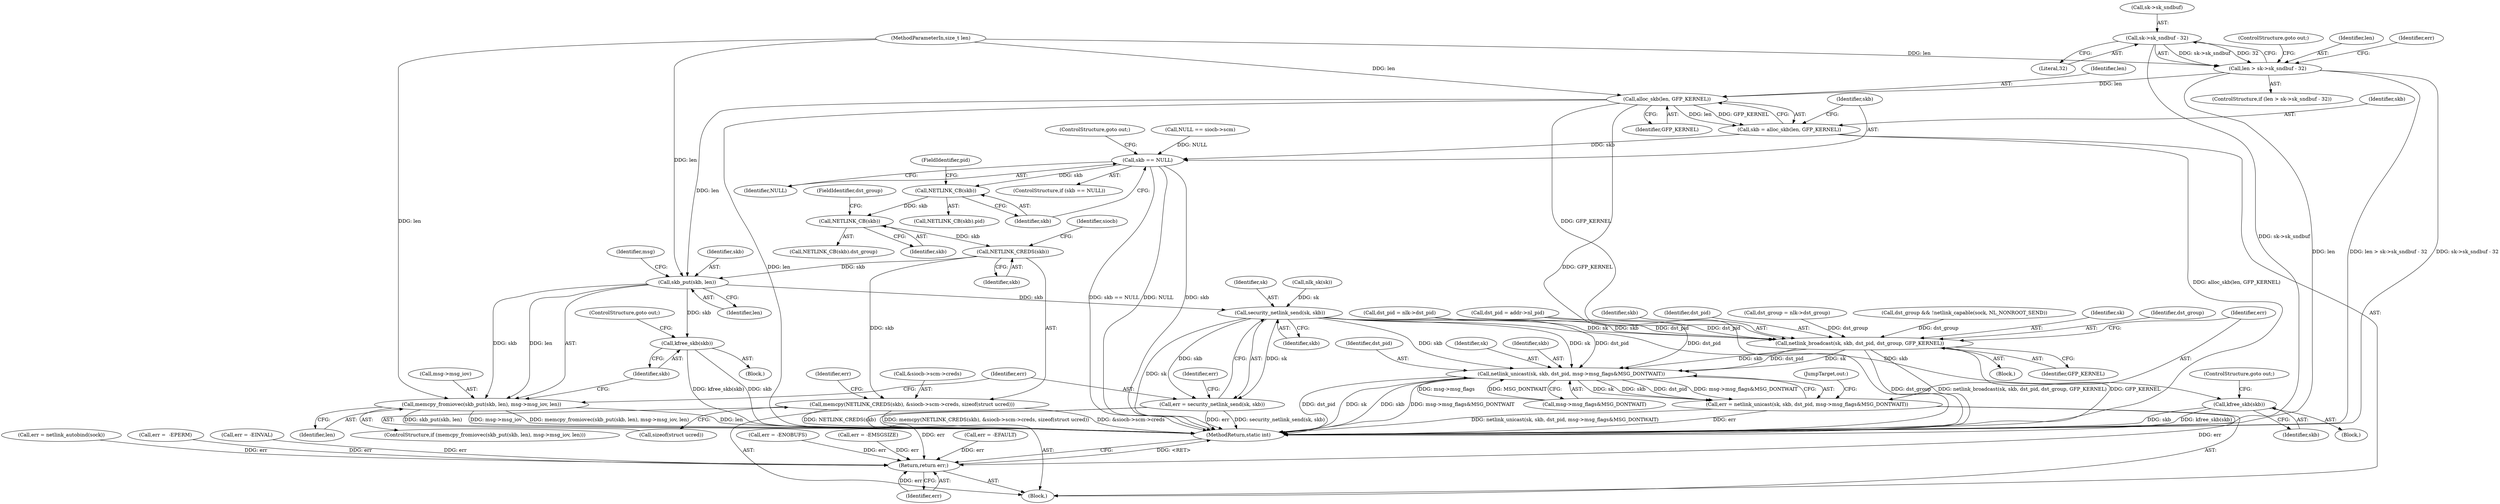 digraph "0_linux_e0e3cea46d31d23dc40df0a49a7a2c04fe8edfea@pointer" {
"1000240" [label="(Call,sk->sk_sndbuf - 32)"];
"1000238" [label="(Call,len > sk->sk_sndbuf - 32)"];
"1000252" [label="(Call,alloc_skb(len, GFP_KERNEL))"];
"1000250" [label="(Call,skb = alloc_skb(len, GFP_KERNEL))"];
"1000256" [label="(Call,skb == NULL)"];
"1000262" [label="(Call,NETLINK_CB(skb))"];
"1000270" [label="(Call,NETLINK_CB(skb))"];
"1000275" [label="(Call,NETLINK_CREDS(skb))"];
"1000274" [label="(Call,memcpy(NETLINK_CREDS(skb), &siocb->scm->creds, sizeof(struct ucred)))"];
"1000291" [label="(Call,skb_put(skb, len))"];
"1000290" [label="(Call,memcpy_fromiovec(skb_put(skb, len), msg->msg_iov, len))"];
"1000299" [label="(Call,kfree_skb(skb))"];
"1000304" [label="(Call,security_netlink_send(sk, skb))"];
"1000302" [label="(Call,err = security_netlink_send(sk, skb))"];
"1000343" [label="(Return,return err;)"];
"1000310" [label="(Call,kfree_skb(skb))"];
"1000321" [label="(Call,netlink_broadcast(sk, skb, dst_pid, dst_group, GFP_KERNEL))"];
"1000329" [label="(Call,netlink_unicast(sk, skb, dst_pid, msg->msg_flags&MSG_DONTWAIT))"];
"1000327" [label="(Call,err = netlink_unicast(sk, skb, dst_pid, msg->msg_flags&MSG_DONTWAIT))"];
"1000263" [label="(Identifier,skb)"];
"1000274" [label="(Call,memcpy(NETLINK_CREDS(skb), &siocb->scm->creds, sizeof(struct ucred)))"];
"1000272" [label="(FieldIdentifier,dst_group)"];
"1000245" [label="(ControlStructure,goto out;)"];
"1000257" [label="(Identifier,skb)"];
"1000250" [label="(Call,skb = alloc_skb(len, GFP_KERNEL))"];
"1000303" [label="(Identifier,err)"];
"1000280" [label="(Identifier,siocb)"];
"1000297" [label="(Identifier,len)"];
"1000291" [label="(Call,skb_put(skb, len))"];
"1000292" [label="(Identifier,skb)"];
"1000143" [label="(Call,NULL == siocb->scm)"];
"1000275" [label="(Call,NETLINK_CREDS(skb))"];
"1000254" [label="(Identifier,GFP_KERNEL)"];
"1000345" [label="(MethodReturn,static int)"];
"1000304" [label="(Call,security_netlink_send(sk, skb))"];
"1000196" [label="(Call,err =  -EPERM)"];
"1000239" [label="(Identifier,len)"];
"1000312" [label="(ControlStructure,goto out;)"];
"1000270" [label="(Call,NETLINK_CB(skb))"];
"1000344" [label="(Identifier,err)"];
"1000327" [label="(Call,err = netlink_unicast(sk, skb, dst_pid, msg->msg_flags&MSG_DONTWAIT))"];
"1000306" [label="(Identifier,skb)"];
"1000293" [label="(Identifier,len)"];
"1000185" [label="(Call,dst_pid = addr->nl_pid)"];
"1000300" [label="(Identifier,skb)"];
"1000104" [label="(MethodParameterIn,size_t len)"];
"1000261" [label="(Call,NETLINK_CB(skb).pid)"];
"1000294" [label="(Call,msg->msg_iov)"];
"1000277" [label="(Call,&siocb->scm->creds)"];
"1000328" [label="(Identifier,err)"];
"1000286" [label="(Identifier,err)"];
"1000309" [label="(Block,)"];
"1000283" [label="(Call,sizeof(struct ucred))"];
"1000299" [label="(Call,kfree_skb(skb))"];
"1000290" [label="(Call,memcpy_fromiovec(skb_put(skb, len), msg->msg_iov, len))"];
"1000329" [label="(Call,netlink_unicast(sk, skb, dst_pid, msg->msg_flags&MSG_DONTWAIT))"];
"1000174" [label="(Call,err = -EINVAL)"];
"1000323" [label="(Identifier,skb)"];
"1000233" [label="(Call,err = -EMSGSIZE)"];
"1000343" [label="(Return,return err;)"];
"1000259" [label="(ControlStructure,goto out;)"];
"1000244" [label="(Literal,32)"];
"1000332" [label="(Identifier,dst_pid)"];
"1000237" [label="(ControlStructure,if (len > sk->sk_sndbuf - 32))"];
"1000298" [label="(Block,)"];
"1000333" [label="(Call,msg->msg_flags&MSG_DONTWAIT)"];
"1000251" [label="(Identifier,skb)"];
"1000240" [label="(Call,sk->sk_sndbuf - 32)"];
"1000324" [label="(Identifier,dst_pid)"];
"1000295" [label="(Identifier,msg)"];
"1000302" [label="(Call,err = security_netlink_send(sk, skb))"];
"1000311" [label="(Identifier,skb)"];
"1000215" [label="(Call,dst_group = nlk->dst_group)"];
"1000201" [label="(Call,dst_group && !netlink_capable(sock, NL_NONROOT_SEND))"];
"1000315" [label="(Block,)"];
"1000247" [label="(Identifier,err)"];
"1000256" [label="(Call,skb == NULL)"];
"1000264" [label="(FieldIdentifier,pid)"];
"1000330" [label="(Identifier,sk)"];
"1000338" [label="(JumpTarget,out:)"];
"1000322" [label="(Identifier,sk)"];
"1000310" [label="(Call,kfree_skb(skb))"];
"1000325" [label="(Identifier,dst_group)"];
"1000253" [label="(Identifier,len)"];
"1000120" [label="(Call,nlk_sk(sk))"];
"1000246" [label="(Call,err = -ENOBUFS)"];
"1000269" [label="(Call,NETLINK_CB(skb).dst_group)"];
"1000326" [label="(Identifier,GFP_KERNEL)"];
"1000331" [label="(Identifier,skb)"];
"1000271" [label="(Identifier,skb)"];
"1000262" [label="(Call,NETLINK_CB(skb))"];
"1000210" [label="(Call,dst_pid = nlk->dst_pid)"];
"1000258" [label="(Identifier,NULL)"];
"1000289" [label="(ControlStructure,if (memcpy_fromiovec(skb_put(skb, len), msg->msg_iov, len)))"];
"1000305" [label="(Identifier,sk)"];
"1000241" [label="(Call,sk->sk_sndbuf)"];
"1000301" [label="(ControlStructure,goto out;)"];
"1000238" [label="(Call,len > sk->sk_sndbuf - 32)"];
"1000308" [label="(Identifier,err)"];
"1000105" [label="(Block,)"];
"1000285" [label="(Call,err = -EFAULT)"];
"1000321" [label="(Call,netlink_broadcast(sk, skb, dst_pid, dst_group, GFP_KERNEL))"];
"1000252" [label="(Call,alloc_skb(len, GFP_KERNEL))"];
"1000276" [label="(Identifier,skb)"];
"1000226" [label="(Call,err = netlink_autobind(sock))"];
"1000255" [label="(ControlStructure,if (skb == NULL))"];
"1000240" -> "1000238"  [label="AST: "];
"1000240" -> "1000244"  [label="CFG: "];
"1000241" -> "1000240"  [label="AST: "];
"1000244" -> "1000240"  [label="AST: "];
"1000238" -> "1000240"  [label="CFG: "];
"1000240" -> "1000345"  [label="DDG: sk->sk_sndbuf"];
"1000240" -> "1000238"  [label="DDG: sk->sk_sndbuf"];
"1000240" -> "1000238"  [label="DDG: 32"];
"1000238" -> "1000237"  [label="AST: "];
"1000239" -> "1000238"  [label="AST: "];
"1000245" -> "1000238"  [label="CFG: "];
"1000247" -> "1000238"  [label="CFG: "];
"1000238" -> "1000345"  [label="DDG: len"];
"1000238" -> "1000345"  [label="DDG: sk->sk_sndbuf - 32"];
"1000238" -> "1000345"  [label="DDG: len > sk->sk_sndbuf - 32"];
"1000104" -> "1000238"  [label="DDG: len"];
"1000238" -> "1000252"  [label="DDG: len"];
"1000252" -> "1000250"  [label="AST: "];
"1000252" -> "1000254"  [label="CFG: "];
"1000253" -> "1000252"  [label="AST: "];
"1000254" -> "1000252"  [label="AST: "];
"1000250" -> "1000252"  [label="CFG: "];
"1000252" -> "1000345"  [label="DDG: len"];
"1000252" -> "1000345"  [label="DDG: GFP_KERNEL"];
"1000252" -> "1000250"  [label="DDG: len"];
"1000252" -> "1000250"  [label="DDG: GFP_KERNEL"];
"1000104" -> "1000252"  [label="DDG: len"];
"1000252" -> "1000291"  [label="DDG: len"];
"1000252" -> "1000321"  [label="DDG: GFP_KERNEL"];
"1000250" -> "1000105"  [label="AST: "];
"1000251" -> "1000250"  [label="AST: "];
"1000257" -> "1000250"  [label="CFG: "];
"1000250" -> "1000345"  [label="DDG: alloc_skb(len, GFP_KERNEL)"];
"1000250" -> "1000256"  [label="DDG: skb"];
"1000256" -> "1000255"  [label="AST: "];
"1000256" -> "1000258"  [label="CFG: "];
"1000257" -> "1000256"  [label="AST: "];
"1000258" -> "1000256"  [label="AST: "];
"1000259" -> "1000256"  [label="CFG: "];
"1000263" -> "1000256"  [label="CFG: "];
"1000256" -> "1000345"  [label="DDG: NULL"];
"1000256" -> "1000345"  [label="DDG: skb"];
"1000256" -> "1000345"  [label="DDG: skb == NULL"];
"1000143" -> "1000256"  [label="DDG: NULL"];
"1000256" -> "1000262"  [label="DDG: skb"];
"1000262" -> "1000261"  [label="AST: "];
"1000262" -> "1000263"  [label="CFG: "];
"1000263" -> "1000262"  [label="AST: "];
"1000264" -> "1000262"  [label="CFG: "];
"1000262" -> "1000270"  [label="DDG: skb"];
"1000270" -> "1000269"  [label="AST: "];
"1000270" -> "1000271"  [label="CFG: "];
"1000271" -> "1000270"  [label="AST: "];
"1000272" -> "1000270"  [label="CFG: "];
"1000270" -> "1000275"  [label="DDG: skb"];
"1000275" -> "1000274"  [label="AST: "];
"1000275" -> "1000276"  [label="CFG: "];
"1000276" -> "1000275"  [label="AST: "];
"1000280" -> "1000275"  [label="CFG: "];
"1000275" -> "1000274"  [label="DDG: skb"];
"1000275" -> "1000291"  [label="DDG: skb"];
"1000274" -> "1000105"  [label="AST: "];
"1000274" -> "1000283"  [label="CFG: "];
"1000277" -> "1000274"  [label="AST: "];
"1000283" -> "1000274"  [label="AST: "];
"1000286" -> "1000274"  [label="CFG: "];
"1000274" -> "1000345"  [label="DDG: NETLINK_CREDS(skb)"];
"1000274" -> "1000345"  [label="DDG: memcpy(NETLINK_CREDS(skb), &siocb->scm->creds, sizeof(struct ucred))"];
"1000274" -> "1000345"  [label="DDG: &siocb->scm->creds"];
"1000291" -> "1000290"  [label="AST: "];
"1000291" -> "1000293"  [label="CFG: "];
"1000292" -> "1000291"  [label="AST: "];
"1000293" -> "1000291"  [label="AST: "];
"1000295" -> "1000291"  [label="CFG: "];
"1000291" -> "1000290"  [label="DDG: skb"];
"1000291" -> "1000290"  [label="DDG: len"];
"1000104" -> "1000291"  [label="DDG: len"];
"1000291" -> "1000299"  [label="DDG: skb"];
"1000291" -> "1000304"  [label="DDG: skb"];
"1000290" -> "1000289"  [label="AST: "];
"1000290" -> "1000297"  [label="CFG: "];
"1000294" -> "1000290"  [label="AST: "];
"1000297" -> "1000290"  [label="AST: "];
"1000300" -> "1000290"  [label="CFG: "];
"1000303" -> "1000290"  [label="CFG: "];
"1000290" -> "1000345"  [label="DDG: skb_put(skb, len)"];
"1000290" -> "1000345"  [label="DDG: msg->msg_iov"];
"1000290" -> "1000345"  [label="DDG: memcpy_fromiovec(skb_put(skb, len), msg->msg_iov, len)"];
"1000290" -> "1000345"  [label="DDG: len"];
"1000104" -> "1000290"  [label="DDG: len"];
"1000299" -> "1000298"  [label="AST: "];
"1000299" -> "1000300"  [label="CFG: "];
"1000300" -> "1000299"  [label="AST: "];
"1000301" -> "1000299"  [label="CFG: "];
"1000299" -> "1000345"  [label="DDG: kfree_skb(skb)"];
"1000299" -> "1000345"  [label="DDG: skb"];
"1000304" -> "1000302"  [label="AST: "];
"1000304" -> "1000306"  [label="CFG: "];
"1000305" -> "1000304"  [label="AST: "];
"1000306" -> "1000304"  [label="AST: "];
"1000302" -> "1000304"  [label="CFG: "];
"1000304" -> "1000345"  [label="DDG: sk"];
"1000304" -> "1000302"  [label="DDG: sk"];
"1000304" -> "1000302"  [label="DDG: skb"];
"1000120" -> "1000304"  [label="DDG: sk"];
"1000304" -> "1000310"  [label="DDG: skb"];
"1000304" -> "1000321"  [label="DDG: sk"];
"1000304" -> "1000321"  [label="DDG: skb"];
"1000304" -> "1000329"  [label="DDG: sk"];
"1000304" -> "1000329"  [label="DDG: skb"];
"1000302" -> "1000105"  [label="AST: "];
"1000303" -> "1000302"  [label="AST: "];
"1000308" -> "1000302"  [label="CFG: "];
"1000302" -> "1000345"  [label="DDG: security_netlink_send(sk, skb)"];
"1000302" -> "1000345"  [label="DDG: err"];
"1000302" -> "1000343"  [label="DDG: err"];
"1000343" -> "1000105"  [label="AST: "];
"1000343" -> "1000344"  [label="CFG: "];
"1000344" -> "1000343"  [label="AST: "];
"1000345" -> "1000343"  [label="CFG: "];
"1000343" -> "1000345"  [label="DDG: <RET>"];
"1000344" -> "1000343"  [label="DDG: err"];
"1000285" -> "1000343"  [label="DDG: err"];
"1000226" -> "1000343"  [label="DDG: err"];
"1000327" -> "1000343"  [label="DDG: err"];
"1000196" -> "1000343"  [label="DDG: err"];
"1000233" -> "1000343"  [label="DDG: err"];
"1000174" -> "1000343"  [label="DDG: err"];
"1000246" -> "1000343"  [label="DDG: err"];
"1000310" -> "1000309"  [label="AST: "];
"1000310" -> "1000311"  [label="CFG: "];
"1000311" -> "1000310"  [label="AST: "];
"1000312" -> "1000310"  [label="CFG: "];
"1000310" -> "1000345"  [label="DDG: kfree_skb(skb)"];
"1000310" -> "1000345"  [label="DDG: skb"];
"1000321" -> "1000315"  [label="AST: "];
"1000321" -> "1000326"  [label="CFG: "];
"1000322" -> "1000321"  [label="AST: "];
"1000323" -> "1000321"  [label="AST: "];
"1000324" -> "1000321"  [label="AST: "];
"1000325" -> "1000321"  [label="AST: "];
"1000326" -> "1000321"  [label="AST: "];
"1000328" -> "1000321"  [label="CFG: "];
"1000321" -> "1000345"  [label="DDG: GFP_KERNEL"];
"1000321" -> "1000345"  [label="DDG: dst_group"];
"1000321" -> "1000345"  [label="DDG: netlink_broadcast(sk, skb, dst_pid, dst_group, GFP_KERNEL)"];
"1000185" -> "1000321"  [label="DDG: dst_pid"];
"1000210" -> "1000321"  [label="DDG: dst_pid"];
"1000215" -> "1000321"  [label="DDG: dst_group"];
"1000201" -> "1000321"  [label="DDG: dst_group"];
"1000321" -> "1000329"  [label="DDG: sk"];
"1000321" -> "1000329"  [label="DDG: skb"];
"1000321" -> "1000329"  [label="DDG: dst_pid"];
"1000329" -> "1000327"  [label="AST: "];
"1000329" -> "1000333"  [label="CFG: "];
"1000330" -> "1000329"  [label="AST: "];
"1000331" -> "1000329"  [label="AST: "];
"1000332" -> "1000329"  [label="AST: "];
"1000333" -> "1000329"  [label="AST: "];
"1000327" -> "1000329"  [label="CFG: "];
"1000329" -> "1000345"  [label="DDG: skb"];
"1000329" -> "1000345"  [label="DDG: msg->msg_flags&MSG_DONTWAIT"];
"1000329" -> "1000345"  [label="DDG: dst_pid"];
"1000329" -> "1000345"  [label="DDG: sk"];
"1000329" -> "1000327"  [label="DDG: sk"];
"1000329" -> "1000327"  [label="DDG: skb"];
"1000329" -> "1000327"  [label="DDG: dst_pid"];
"1000329" -> "1000327"  [label="DDG: msg->msg_flags&MSG_DONTWAIT"];
"1000185" -> "1000329"  [label="DDG: dst_pid"];
"1000210" -> "1000329"  [label="DDG: dst_pid"];
"1000333" -> "1000329"  [label="DDG: msg->msg_flags"];
"1000333" -> "1000329"  [label="DDG: MSG_DONTWAIT"];
"1000327" -> "1000105"  [label="AST: "];
"1000328" -> "1000327"  [label="AST: "];
"1000338" -> "1000327"  [label="CFG: "];
"1000327" -> "1000345"  [label="DDG: err"];
"1000327" -> "1000345"  [label="DDG: netlink_unicast(sk, skb, dst_pid, msg->msg_flags&MSG_DONTWAIT)"];
}
